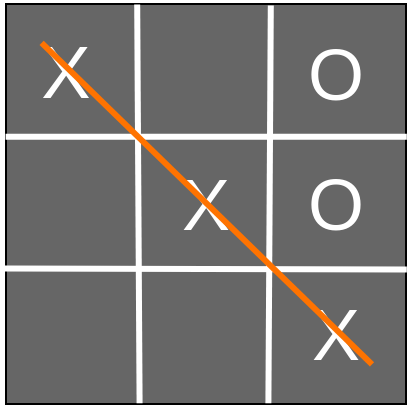 <mxfile version="21.1.2" type="device">
  <diagram name="Page-1" id="mTbsmGLvhKZA6nQ2A7sE">
    <mxGraphModel dx="1292" dy="974" grid="1" gridSize="10" guides="1" tooltips="1" connect="1" arrows="1" fold="1" page="1" pageScale="1" pageWidth="850" pageHeight="1100" math="0" shadow="0">
      <root>
        <mxCell id="0" />
        <mxCell id="1" parent="0" />
        <mxCell id="syyC7lsID2Xfc4rt1WIB-1" value="" style="whiteSpace=wrap;html=1;aspect=fixed;fillColor=#666666;" vertex="1" parent="1">
          <mxGeometry x="320" y="280" width="200" height="200" as="geometry" />
        </mxCell>
        <mxCell id="syyC7lsID2Xfc4rt1WIB-3" value="" style="endArrow=none;html=1;rounded=0;exitX=1.002;exitY=0.664;exitDx=0;exitDy=0;exitPerimeter=0;entryX=-0.004;entryY=0.661;entryDx=0;entryDy=0;entryPerimeter=0;strokeColor=#FFFFFF;strokeWidth=3;" edge="1" parent="1" source="syyC7lsID2Xfc4rt1WIB-1" target="syyC7lsID2Xfc4rt1WIB-1">
          <mxGeometry width="50" height="50" relative="1" as="geometry">
            <mxPoint x="420" y="440" as="sourcePoint" />
            <mxPoint x="470" y="390" as="targetPoint" />
          </mxGeometry>
        </mxCell>
        <mxCell id="syyC7lsID2Xfc4rt1WIB-4" value="" style="endArrow=none;html=1;rounded=0;exitX=1.002;exitY=0.332;exitDx=0;exitDy=0;exitPerimeter=0;entryX=-0.001;entryY=0.332;entryDx=0;entryDy=0;entryPerimeter=0;strokeColor=#FFFFFF;strokeWidth=3;" edge="1" parent="1" source="syyC7lsID2Xfc4rt1WIB-1" target="syyC7lsID2Xfc4rt1WIB-1">
          <mxGeometry width="50" height="50" relative="1" as="geometry">
            <mxPoint x="520" y="341" as="sourcePoint" />
            <mxPoint x="319" y="340" as="targetPoint" />
          </mxGeometry>
        </mxCell>
        <mxCell id="syyC7lsID2Xfc4rt1WIB-5" value="" style="endArrow=none;html=1;rounded=0;exitX=0.334;exitY=0.998;exitDx=0;exitDy=0;exitPerimeter=0;entryX=0.328;entryY=0.001;entryDx=0;entryDy=0;entryPerimeter=0;strokeColor=#FFFFFF;strokeWidth=3;" edge="1" parent="1" source="syyC7lsID2Xfc4rt1WIB-1" target="syyC7lsID2Xfc4rt1WIB-1">
          <mxGeometry width="50" height="50" relative="1" as="geometry">
            <mxPoint x="329" y="350" as="sourcePoint" />
            <mxPoint x="530" y="351" as="targetPoint" />
          </mxGeometry>
        </mxCell>
        <mxCell id="syyC7lsID2Xfc4rt1WIB-6" value="" style="endArrow=none;html=1;rounded=0;exitX=0.656;exitY=0.998;exitDx=0;exitDy=0;exitPerimeter=0;entryX=0.662;entryY=0.004;entryDx=0;entryDy=0;entryPerimeter=0;strokeColor=#FFFFFF;strokeWidth=3;" edge="1" parent="1" source="syyC7lsID2Xfc4rt1WIB-1" target="syyC7lsID2Xfc4rt1WIB-1">
          <mxGeometry width="50" height="50" relative="1" as="geometry">
            <mxPoint x="397" y="490" as="sourcePoint" />
            <mxPoint x="396" y="290" as="targetPoint" />
          </mxGeometry>
        </mxCell>
        <mxCell id="syyC7lsID2Xfc4rt1WIB-8" value="&lt;font style=&quot;font-size: 37px;&quot; color=&quot;#ffffff&quot;&gt;X&lt;/font&gt;" style="text;html=1;align=center;verticalAlign=middle;whiteSpace=wrap;rounded=0;" vertex="1" parent="1">
          <mxGeometry x="330" y="300" width="40" height="30" as="geometry" />
        </mxCell>
        <mxCell id="syyC7lsID2Xfc4rt1WIB-9" value="&lt;font style=&quot;font-size: 36px;&quot; color=&quot;#ffffff&quot;&gt;X&lt;/font&gt;" style="text;html=1;align=center;verticalAlign=middle;whiteSpace=wrap;rounded=0;" vertex="1" parent="1">
          <mxGeometry x="390" y="365" width="60" height="30" as="geometry" />
        </mxCell>
        <mxCell id="syyC7lsID2Xfc4rt1WIB-10" value="&lt;font style=&quot;font-size: 36px;&quot; color=&quot;#ffffff&quot;&gt;X&lt;/font&gt;" style="text;html=1;align=center;verticalAlign=middle;whiteSpace=wrap;rounded=0;" vertex="1" parent="1">
          <mxGeometry x="460" y="430" width="50" height="30" as="geometry" />
        </mxCell>
        <mxCell id="syyC7lsID2Xfc4rt1WIB-11" value="&lt;font style=&quot;font-size: 36px;&quot; color=&quot;#ffffff&quot;&gt;O&lt;/font&gt;" style="text;html=1;align=center;verticalAlign=middle;whiteSpace=wrap;rounded=0;" vertex="1" parent="1">
          <mxGeometry x="455" y="300" width="60" height="30" as="geometry" />
        </mxCell>
        <mxCell id="syyC7lsID2Xfc4rt1WIB-12" value="&lt;font style=&quot;font-size: 36px;&quot; color=&quot;#ffffff&quot;&gt;O&lt;/font&gt;" style="text;html=1;align=center;verticalAlign=middle;whiteSpace=wrap;rounded=0;" vertex="1" parent="1">
          <mxGeometry x="455" y="365" width="60" height="30" as="geometry" />
        </mxCell>
        <mxCell id="syyC7lsID2Xfc4rt1WIB-13" value="" style="endArrow=none;html=1;rounded=0;exitX=0.195;exitY=-0.02;exitDx=0;exitDy=0;entryX=0.86;entryY=1.007;entryDx=0;entryDy=0;strokeColor=#fe7301;strokeWidth=3;entryPerimeter=0;exitPerimeter=0;" edge="1" parent="1" source="syyC7lsID2Xfc4rt1WIB-8" target="syyC7lsID2Xfc4rt1WIB-10">
          <mxGeometry width="50" height="50" relative="1" as="geometry">
            <mxPoint x="400" y="400" as="sourcePoint" />
            <mxPoint x="450" y="350" as="targetPoint" />
          </mxGeometry>
        </mxCell>
      </root>
    </mxGraphModel>
  </diagram>
</mxfile>
